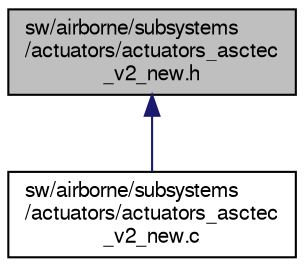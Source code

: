 digraph "sw/airborne/subsystems/actuators/actuators_asctec_v2_new.h"
{
  edge [fontname="FreeSans",fontsize="10",labelfontname="FreeSans",labelfontsize="10"];
  node [fontname="FreeSans",fontsize="10",shape=record];
  Node1 [label="sw/airborne/subsystems\l/actuators/actuators_asctec\l_v2_new.h",height=0.2,width=0.4,color="black", fillcolor="grey75", style="filled", fontcolor="black"];
  Node1 -> Node2 [dir="back",color="midnightblue",fontsize="10",style="solid",fontname="FreeSans"];
  Node2 [label="sw/airborne/subsystems\l/actuators/actuators_asctec\l_v2_new.c",height=0.2,width=0.4,color="black", fillcolor="white", style="filled",URL="$actuators__asctec__v2__new_8c.html",tooltip="Actuators driver for Asctec v2 motor controllers with the new I2C protocol. "];
}
